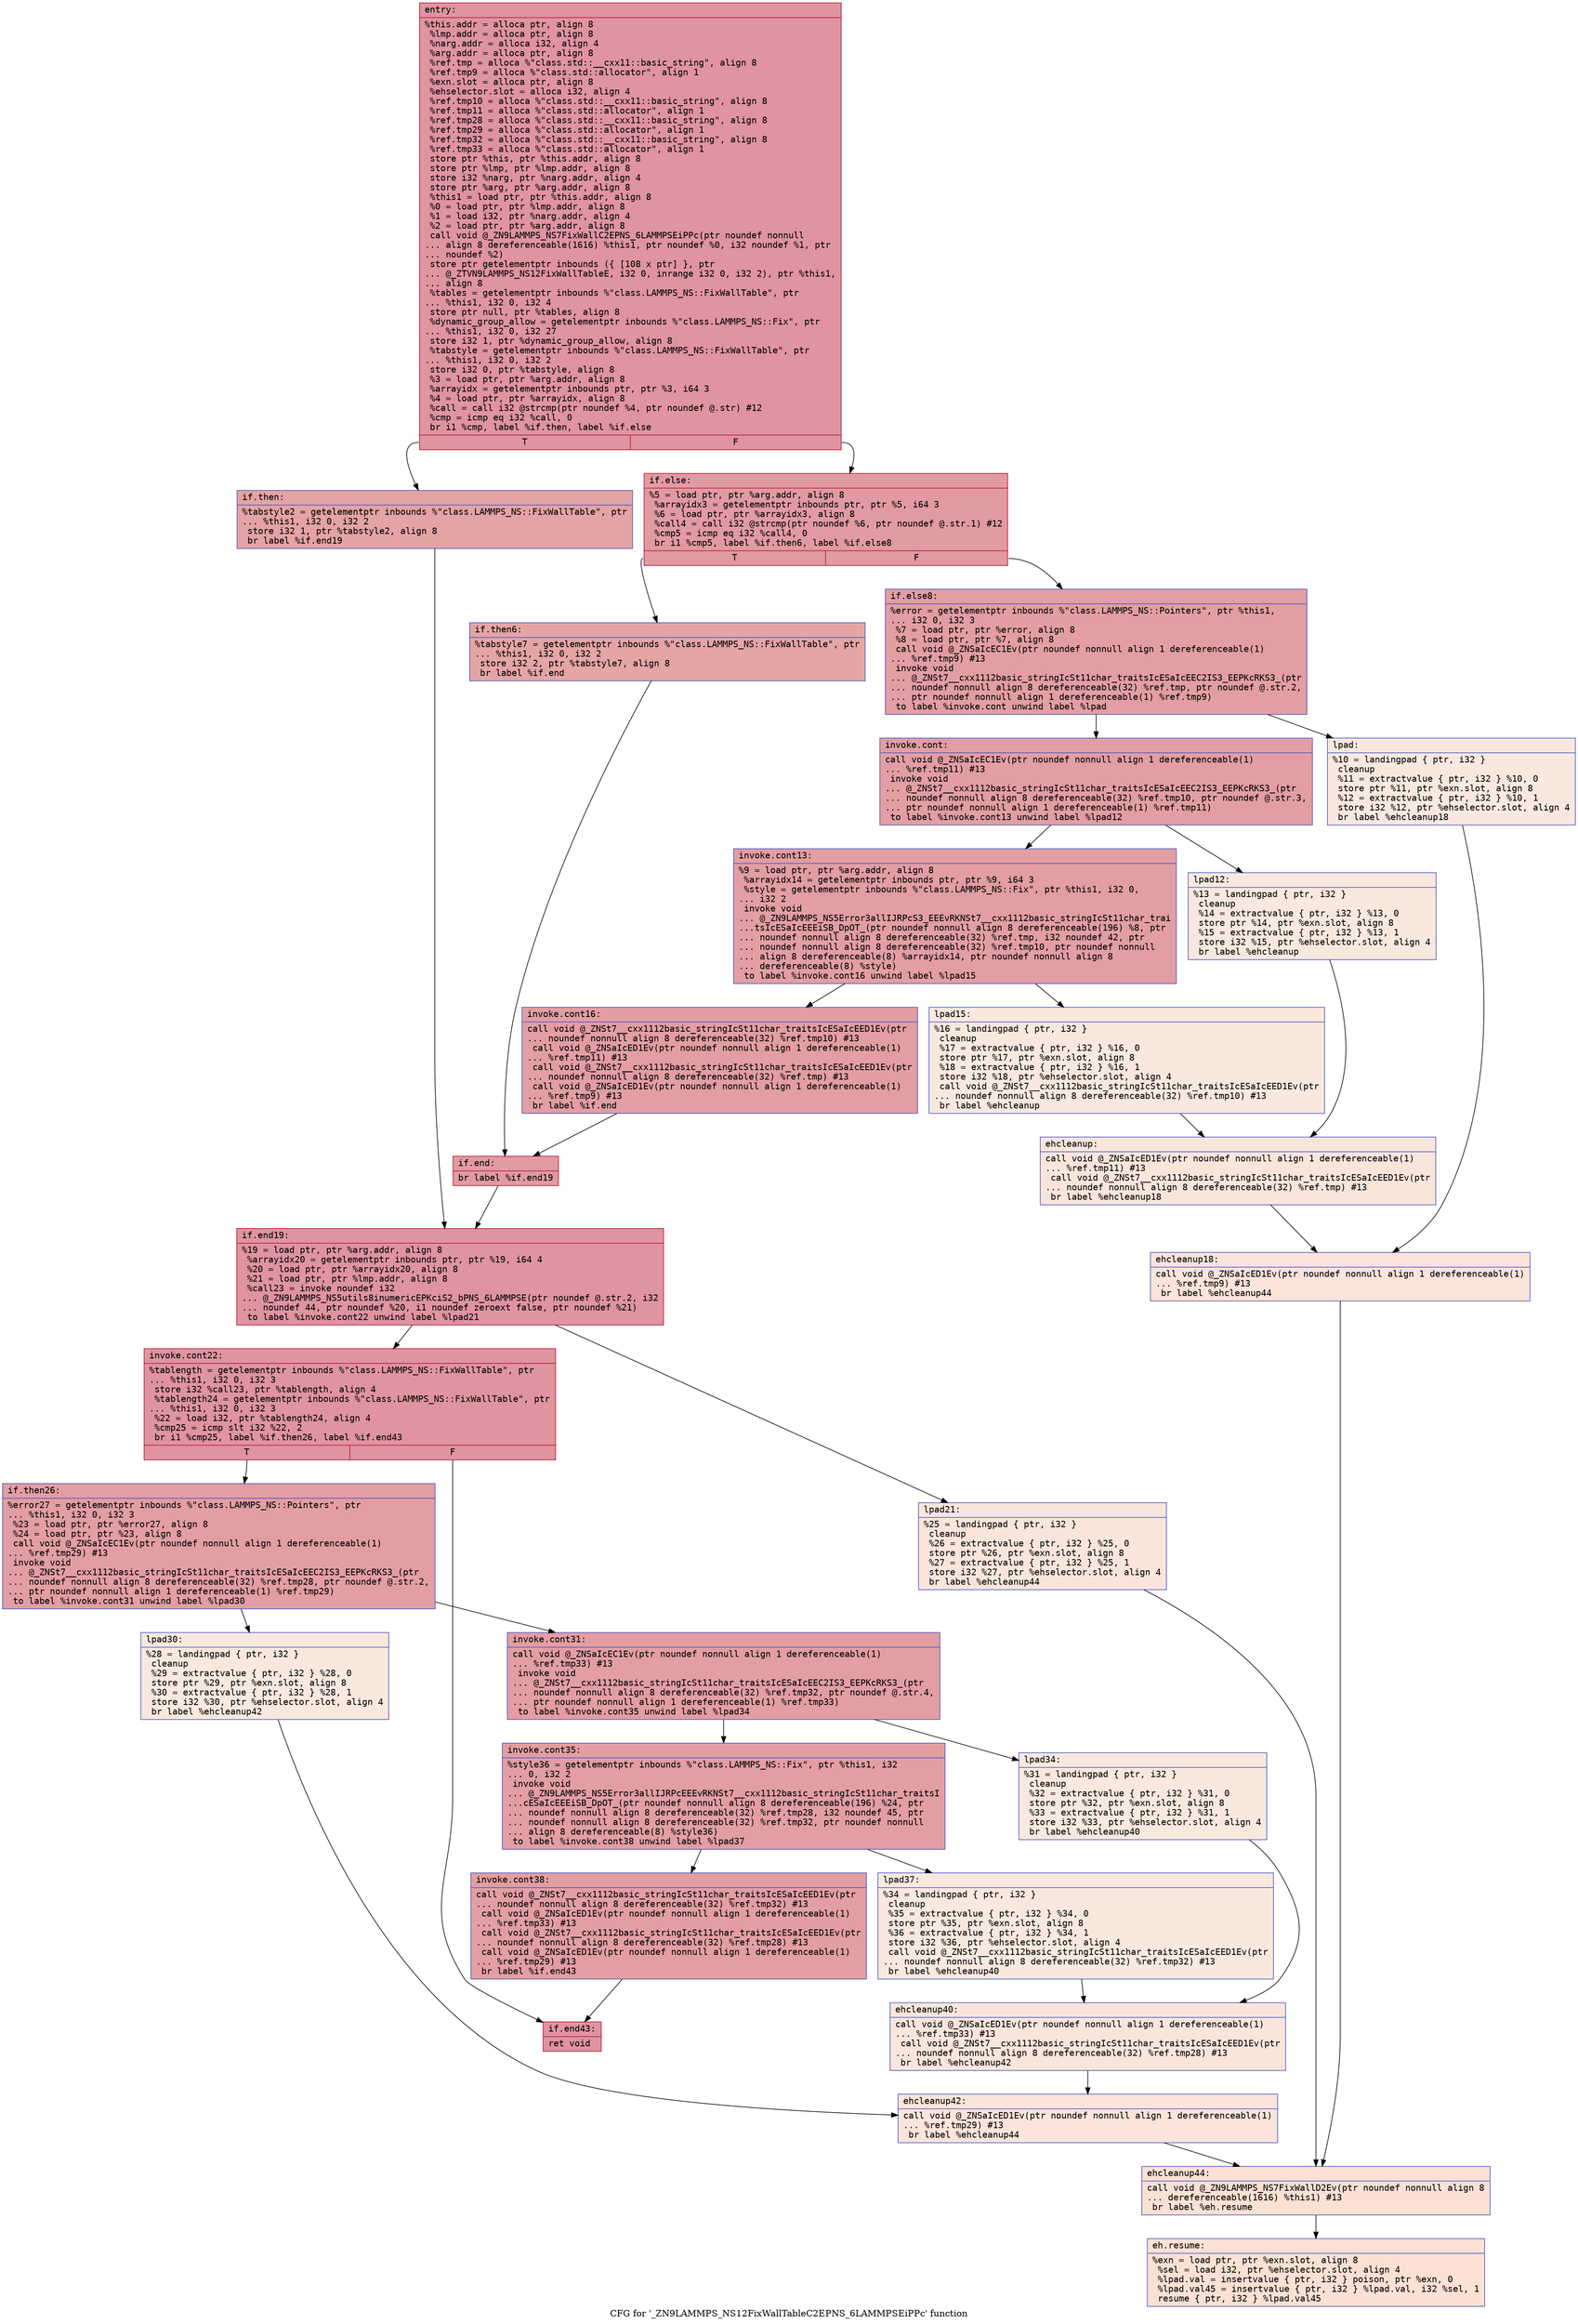 digraph "CFG for '_ZN9LAMMPS_NS12FixWallTableC2EPNS_6LAMMPSEiPPc' function" {
	label="CFG for '_ZN9LAMMPS_NS12FixWallTableC2EPNS_6LAMMPSEiPPc' function";

	Node0x560f40cbf370 [shape=record,color="#b70d28ff", style=filled, fillcolor="#b70d2870" fontname="Courier",label="{entry:\l|  %this.addr = alloca ptr, align 8\l  %lmp.addr = alloca ptr, align 8\l  %narg.addr = alloca i32, align 4\l  %arg.addr = alloca ptr, align 8\l  %ref.tmp = alloca %\"class.std::__cxx11::basic_string\", align 8\l  %ref.tmp9 = alloca %\"class.std::allocator\", align 1\l  %exn.slot = alloca ptr, align 8\l  %ehselector.slot = alloca i32, align 4\l  %ref.tmp10 = alloca %\"class.std::__cxx11::basic_string\", align 8\l  %ref.tmp11 = alloca %\"class.std::allocator\", align 1\l  %ref.tmp28 = alloca %\"class.std::__cxx11::basic_string\", align 8\l  %ref.tmp29 = alloca %\"class.std::allocator\", align 1\l  %ref.tmp32 = alloca %\"class.std::__cxx11::basic_string\", align 8\l  %ref.tmp33 = alloca %\"class.std::allocator\", align 1\l  store ptr %this, ptr %this.addr, align 8\l  store ptr %lmp, ptr %lmp.addr, align 8\l  store i32 %narg, ptr %narg.addr, align 4\l  store ptr %arg, ptr %arg.addr, align 8\l  %this1 = load ptr, ptr %this.addr, align 8\l  %0 = load ptr, ptr %lmp.addr, align 8\l  %1 = load i32, ptr %narg.addr, align 4\l  %2 = load ptr, ptr %arg.addr, align 8\l  call void @_ZN9LAMMPS_NS7FixWallC2EPNS_6LAMMPSEiPPc(ptr noundef nonnull\l... align 8 dereferenceable(1616) %this1, ptr noundef %0, i32 noundef %1, ptr\l... noundef %2)\l  store ptr getelementptr inbounds (\{ [108 x ptr] \}, ptr\l... @_ZTVN9LAMMPS_NS12FixWallTableE, i32 0, inrange i32 0, i32 2), ptr %this1,\l... align 8\l  %tables = getelementptr inbounds %\"class.LAMMPS_NS::FixWallTable\", ptr\l... %this1, i32 0, i32 4\l  store ptr null, ptr %tables, align 8\l  %dynamic_group_allow = getelementptr inbounds %\"class.LAMMPS_NS::Fix\", ptr\l... %this1, i32 0, i32 27\l  store i32 1, ptr %dynamic_group_allow, align 8\l  %tabstyle = getelementptr inbounds %\"class.LAMMPS_NS::FixWallTable\", ptr\l... %this1, i32 0, i32 2\l  store i32 0, ptr %tabstyle, align 8\l  %3 = load ptr, ptr %arg.addr, align 8\l  %arrayidx = getelementptr inbounds ptr, ptr %3, i64 3\l  %4 = load ptr, ptr %arrayidx, align 8\l  %call = call i32 @strcmp(ptr noundef %4, ptr noundef @.str) #12\l  %cmp = icmp eq i32 %call, 0\l  br i1 %cmp, label %if.then, label %if.else\l|{<s0>T|<s1>F}}"];
	Node0x560f40cbf370:s0 -> Node0x560f40cbf910[tooltip="entry -> if.then\nProbability 37.50%" ];
	Node0x560f40cbf370:s1 -> Node0x560f40cc19c0[tooltip="entry -> if.else\nProbability 62.50%" ];
	Node0x560f40cbf910 [shape=record,color="#3d50c3ff", style=filled, fillcolor="#c32e3170" fontname="Courier",label="{if.then:\l|  %tabstyle2 = getelementptr inbounds %\"class.LAMMPS_NS::FixWallTable\", ptr\l... %this1, i32 0, i32 2\l  store i32 1, ptr %tabstyle2, align 8\l  br label %if.end19\l}"];
	Node0x560f40cbf910 -> Node0x560f40cc1c80[tooltip="if.then -> if.end19\nProbability 100.00%" ];
	Node0x560f40cc19c0 [shape=record,color="#b70d28ff", style=filled, fillcolor="#bb1b2c70" fontname="Courier",label="{if.else:\l|  %5 = load ptr, ptr %arg.addr, align 8\l  %arrayidx3 = getelementptr inbounds ptr, ptr %5, i64 3\l  %6 = load ptr, ptr %arrayidx3, align 8\l  %call4 = call i32 @strcmp(ptr noundef %6, ptr noundef @.str.1) #12\l  %cmp5 = icmp eq i32 %call4, 0\l  br i1 %cmp5, label %if.then6, label %if.else8\l|{<s0>T|<s1>F}}"];
	Node0x560f40cc19c0:s0 -> Node0x560f40cc2120[tooltip="if.else -> if.then6\nProbability 37.50%" ];
	Node0x560f40cc19c0:s1 -> Node0x560f40cc21a0[tooltip="if.else -> if.else8\nProbability 62.50%" ];
	Node0x560f40cc2120 [shape=record,color="#3d50c3ff", style=filled, fillcolor="#c5333470" fontname="Courier",label="{if.then6:\l|  %tabstyle7 = getelementptr inbounds %\"class.LAMMPS_NS::FixWallTable\", ptr\l... %this1, i32 0, i32 2\l  store i32 2, ptr %tabstyle7, align 8\l  br label %if.end\l}"];
	Node0x560f40cc2120 -> Node0x560f40cc24c0[tooltip="if.then6 -> if.end\nProbability 100.00%" ];
	Node0x560f40cc21a0 [shape=record,color="#3d50c3ff", style=filled, fillcolor="#be242e70" fontname="Courier",label="{if.else8:\l|  %error = getelementptr inbounds %\"class.LAMMPS_NS::Pointers\", ptr %this1,\l... i32 0, i32 3\l  %7 = load ptr, ptr %error, align 8\l  %8 = load ptr, ptr %7, align 8\l  call void @_ZNSaIcEC1Ev(ptr noundef nonnull align 1 dereferenceable(1)\l... %ref.tmp9) #13\l  invoke void\l... @_ZNSt7__cxx1112basic_stringIcSt11char_traitsIcESaIcEEC2IS3_EEPKcRKS3_(ptr\l... noundef nonnull align 8 dereferenceable(32) %ref.tmp, ptr noundef @.str.2,\l... ptr noundef nonnull align 1 dereferenceable(1) %ref.tmp9)\l          to label %invoke.cont unwind label %lpad\l}"];
	Node0x560f40cc21a0 -> Node0x560f40cc2a70[tooltip="if.else8 -> invoke.cont\nProbability 100.00%" ];
	Node0x560f40cc21a0 -> Node0x560f40cc2b50[tooltip="if.else8 -> lpad\nProbability 0.00%" ];
	Node0x560f40cc2a70 [shape=record,color="#3d50c3ff", style=filled, fillcolor="#be242e70" fontname="Courier",label="{invoke.cont:\l|  call void @_ZNSaIcEC1Ev(ptr noundef nonnull align 1 dereferenceable(1)\l... %ref.tmp11) #13\l  invoke void\l... @_ZNSt7__cxx1112basic_stringIcSt11char_traitsIcESaIcEEC2IS3_EEPKcRKS3_(ptr\l... noundef nonnull align 8 dereferenceable(32) %ref.tmp10, ptr noundef @.str.3,\l... ptr noundef nonnull align 1 dereferenceable(1) %ref.tmp11)\l          to label %invoke.cont13 unwind label %lpad12\l}"];
	Node0x560f40cc2a70 -> Node0x560f40cc2ee0[tooltip="invoke.cont -> invoke.cont13\nProbability 100.00%" ];
	Node0x560f40cc2a70 -> Node0x560f40cc2f30[tooltip="invoke.cont -> lpad12\nProbability 0.00%" ];
	Node0x560f40cc2ee0 [shape=record,color="#3d50c3ff", style=filled, fillcolor="#be242e70" fontname="Courier",label="{invoke.cont13:\l|  %9 = load ptr, ptr %arg.addr, align 8\l  %arrayidx14 = getelementptr inbounds ptr, ptr %9, i64 3\l  %style = getelementptr inbounds %\"class.LAMMPS_NS::Fix\", ptr %this1, i32 0,\l... i32 2\l  invoke void\l... @_ZN9LAMMPS_NS5Error3allIJRPcS3_EEEvRKNSt7__cxx1112basic_stringIcSt11char_trai\l...tsIcESaIcEEEiSB_DpOT_(ptr noundef nonnull align 8 dereferenceable(196) %8, ptr\l... noundef nonnull align 8 dereferenceable(32) %ref.tmp, i32 noundef 42, ptr\l... noundef nonnull align 8 dereferenceable(32) %ref.tmp10, ptr noundef nonnull\l... align 8 dereferenceable(8) %arrayidx14, ptr noundef nonnull align 8\l... dereferenceable(8) %style)\l          to label %invoke.cont16 unwind label %lpad15\l}"];
	Node0x560f40cc2ee0 -> Node0x560f40cc2e90[tooltip="invoke.cont13 -> invoke.cont16\nProbability 100.00%" ];
	Node0x560f40cc2ee0 -> Node0x560f40cc3410[tooltip="invoke.cont13 -> lpad15\nProbability 0.00%" ];
	Node0x560f40cc2e90 [shape=record,color="#3d50c3ff", style=filled, fillcolor="#be242e70" fontname="Courier",label="{invoke.cont16:\l|  call void @_ZNSt7__cxx1112basic_stringIcSt11char_traitsIcESaIcEED1Ev(ptr\l... noundef nonnull align 8 dereferenceable(32) %ref.tmp10) #13\l  call void @_ZNSaIcED1Ev(ptr noundef nonnull align 1 dereferenceable(1)\l... %ref.tmp11) #13\l  call void @_ZNSt7__cxx1112basic_stringIcSt11char_traitsIcESaIcEED1Ev(ptr\l... noundef nonnull align 8 dereferenceable(32) %ref.tmp) #13\l  call void @_ZNSaIcED1Ev(ptr noundef nonnull align 1 dereferenceable(1)\l... %ref.tmp9) #13\l  br label %if.end\l}"];
	Node0x560f40cc2e90 -> Node0x560f40cc24c0[tooltip="invoke.cont16 -> if.end\nProbability 100.00%" ];
	Node0x560f40cc2b50 [shape=record,color="#3d50c3ff", style=filled, fillcolor="#f2cab570" fontname="Courier",label="{lpad:\l|  %10 = landingpad \{ ptr, i32 \}\l          cleanup\l  %11 = extractvalue \{ ptr, i32 \} %10, 0\l  store ptr %11, ptr %exn.slot, align 8\l  %12 = extractvalue \{ ptr, i32 \} %10, 1\l  store i32 %12, ptr %ehselector.slot, align 4\l  br label %ehcleanup18\l}"];
	Node0x560f40cc2b50 -> Node0x560f40cc4080[tooltip="lpad -> ehcleanup18\nProbability 100.00%" ];
	Node0x560f40cc2f30 [shape=record,color="#3d50c3ff", style=filled, fillcolor="#f2cab570" fontname="Courier",label="{lpad12:\l|  %13 = landingpad \{ ptr, i32 \}\l          cleanup\l  %14 = extractvalue \{ ptr, i32 \} %13, 0\l  store ptr %14, ptr %exn.slot, align 8\l  %15 = extractvalue \{ ptr, i32 \} %13, 1\l  store i32 %15, ptr %ehselector.slot, align 4\l  br label %ehcleanup\l}"];
	Node0x560f40cc2f30 -> Node0x560f40cc4450[tooltip="lpad12 -> ehcleanup\nProbability 100.00%" ];
	Node0x560f40cc3410 [shape=record,color="#3d50c3ff", style=filled, fillcolor="#f2cab570" fontname="Courier",label="{lpad15:\l|  %16 = landingpad \{ ptr, i32 \}\l          cleanup\l  %17 = extractvalue \{ ptr, i32 \} %16, 0\l  store ptr %17, ptr %exn.slot, align 8\l  %18 = extractvalue \{ ptr, i32 \} %16, 1\l  store i32 %18, ptr %ehselector.slot, align 4\l  call void @_ZNSt7__cxx1112basic_stringIcSt11char_traitsIcESaIcEED1Ev(ptr\l... noundef nonnull align 8 dereferenceable(32) %ref.tmp10) #13\l  br label %ehcleanup\l}"];
	Node0x560f40cc3410 -> Node0x560f40cc4450[tooltip="lpad15 -> ehcleanup\nProbability 100.00%" ];
	Node0x560f40cc4450 [shape=record,color="#3d50c3ff", style=filled, fillcolor="#f4c5ad70" fontname="Courier",label="{ehcleanup:\l|  call void @_ZNSaIcED1Ev(ptr noundef nonnull align 1 dereferenceable(1)\l... %ref.tmp11) #13\l  call void @_ZNSt7__cxx1112basic_stringIcSt11char_traitsIcESaIcEED1Ev(ptr\l... noundef nonnull align 8 dereferenceable(32) %ref.tmp) #13\l  br label %ehcleanup18\l}"];
	Node0x560f40cc4450 -> Node0x560f40cc4080[tooltip="ehcleanup -> ehcleanup18\nProbability 100.00%" ];
	Node0x560f40cc4080 [shape=record,color="#3d50c3ff", style=filled, fillcolor="#f5c1a970" fontname="Courier",label="{ehcleanup18:\l|  call void @_ZNSaIcED1Ev(ptr noundef nonnull align 1 dereferenceable(1)\l... %ref.tmp9) #13\l  br label %ehcleanup44\l}"];
	Node0x560f40cc4080 -> Node0x560f40cc5570[tooltip="ehcleanup18 -> ehcleanup44\nProbability 100.00%" ];
	Node0x560f40cc24c0 [shape=record,color="#b70d28ff", style=filled, fillcolor="#bb1b2c70" fontname="Courier",label="{if.end:\l|  br label %if.end19\l}"];
	Node0x560f40cc24c0 -> Node0x560f40cc1c80[tooltip="if.end -> if.end19\nProbability 100.00%" ];
	Node0x560f40cc1c80 [shape=record,color="#b70d28ff", style=filled, fillcolor="#b70d2870" fontname="Courier",label="{if.end19:\l|  %19 = load ptr, ptr %arg.addr, align 8\l  %arrayidx20 = getelementptr inbounds ptr, ptr %19, i64 4\l  %20 = load ptr, ptr %arrayidx20, align 8\l  %21 = load ptr, ptr %lmp.addr, align 8\l  %call23 = invoke noundef i32\l... @_ZN9LAMMPS_NS5utils8inumericEPKciS2_bPNS_6LAMMPSE(ptr noundef @.str.2, i32\l... noundef 44, ptr noundef %20, i1 noundef zeroext false, ptr noundef %21)\l          to label %invoke.cont22 unwind label %lpad21\l}"];
	Node0x560f40cc1c80 -> Node0x560f40cc5ff0[tooltip="if.end19 -> invoke.cont22\nProbability 100.00%" ];
	Node0x560f40cc1c80 -> Node0x560f40cc6070[tooltip="if.end19 -> lpad21\nProbability 0.00%" ];
	Node0x560f40cc5ff0 [shape=record,color="#b70d28ff", style=filled, fillcolor="#b70d2870" fontname="Courier",label="{invoke.cont22:\l|  %tablength = getelementptr inbounds %\"class.LAMMPS_NS::FixWallTable\", ptr\l... %this1, i32 0, i32 3\l  store i32 %call23, ptr %tablength, align 4\l  %tablength24 = getelementptr inbounds %\"class.LAMMPS_NS::FixWallTable\", ptr\l... %this1, i32 0, i32 3\l  %22 = load i32, ptr %tablength24, align 4\l  %cmp25 = icmp slt i32 %22, 2\l  br i1 %cmp25, label %if.then26, label %if.end43\l|{<s0>T|<s1>F}}"];
	Node0x560f40cc5ff0:s0 -> Node0x560f40cc6700[tooltip="invoke.cont22 -> if.then26\nProbability 50.00%" ];
	Node0x560f40cc5ff0:s1 -> Node0x560f40cc6780[tooltip="invoke.cont22 -> if.end43\nProbability 50.00%" ];
	Node0x560f40cc6700 [shape=record,color="#3d50c3ff", style=filled, fillcolor="#be242e70" fontname="Courier",label="{if.then26:\l|  %error27 = getelementptr inbounds %\"class.LAMMPS_NS::Pointers\", ptr\l... %this1, i32 0, i32 3\l  %23 = load ptr, ptr %error27, align 8\l  %24 = load ptr, ptr %23, align 8\l  call void @_ZNSaIcEC1Ev(ptr noundef nonnull align 1 dereferenceable(1)\l... %ref.tmp29) #13\l  invoke void\l... @_ZNSt7__cxx1112basic_stringIcSt11char_traitsIcESaIcEEC2IS3_EEPKcRKS3_(ptr\l... noundef nonnull align 8 dereferenceable(32) %ref.tmp28, ptr noundef @.str.2,\l... ptr noundef nonnull align 1 dereferenceable(1) %ref.tmp29)\l          to label %invoke.cont31 unwind label %lpad30\l}"];
	Node0x560f40cc6700 -> Node0x560f40cc6c70[tooltip="if.then26 -> invoke.cont31\nProbability 100.00%" ];
	Node0x560f40cc6700 -> Node0x560f40cc6cf0[tooltip="if.then26 -> lpad30\nProbability 0.00%" ];
	Node0x560f40cc6c70 [shape=record,color="#3d50c3ff", style=filled, fillcolor="#be242e70" fontname="Courier",label="{invoke.cont31:\l|  call void @_ZNSaIcEC1Ev(ptr noundef nonnull align 1 dereferenceable(1)\l... %ref.tmp33) #13\l  invoke void\l... @_ZNSt7__cxx1112basic_stringIcSt11char_traitsIcESaIcEEC2IS3_EEPKcRKS3_(ptr\l... noundef nonnull align 8 dereferenceable(32) %ref.tmp32, ptr noundef @.str.4,\l... ptr noundef nonnull align 1 dereferenceable(1) %ref.tmp33)\l          to label %invoke.cont35 unwind label %lpad34\l}"];
	Node0x560f40cc6c70 -> Node0x560f40cc6f50[tooltip="invoke.cont31 -> invoke.cont35\nProbability 100.00%" ];
	Node0x560f40cc6c70 -> Node0x560f40cc6fa0[tooltip="invoke.cont31 -> lpad34\nProbability 0.00%" ];
	Node0x560f40cc6f50 [shape=record,color="#3d50c3ff", style=filled, fillcolor="#be242e70" fontname="Courier",label="{invoke.cont35:\l|  %style36 = getelementptr inbounds %\"class.LAMMPS_NS::Fix\", ptr %this1, i32\l... 0, i32 2\l  invoke void\l... @_ZN9LAMMPS_NS5Error3allIJRPcEEEvRKNSt7__cxx1112basic_stringIcSt11char_traitsI\l...cESaIcEEEiSB_DpOT_(ptr noundef nonnull align 8 dereferenceable(196) %24, ptr\l... noundef nonnull align 8 dereferenceable(32) %ref.tmp28, i32 noundef 45, ptr\l... noundef nonnull align 8 dereferenceable(32) %ref.tmp32, ptr noundef nonnull\l... align 8 dereferenceable(8) %style36)\l          to label %invoke.cont38 unwind label %lpad37\l}"];
	Node0x560f40cc6f50 -> Node0x560f40cc6f00[tooltip="invoke.cont35 -> invoke.cont38\nProbability 100.00%" ];
	Node0x560f40cc6f50 -> Node0x560f40cc7390[tooltip="invoke.cont35 -> lpad37\nProbability 0.00%" ];
	Node0x560f40cc6f00 [shape=record,color="#3d50c3ff", style=filled, fillcolor="#be242e70" fontname="Courier",label="{invoke.cont38:\l|  call void @_ZNSt7__cxx1112basic_stringIcSt11char_traitsIcESaIcEED1Ev(ptr\l... noundef nonnull align 8 dereferenceable(32) %ref.tmp32) #13\l  call void @_ZNSaIcED1Ev(ptr noundef nonnull align 1 dereferenceable(1)\l... %ref.tmp33) #13\l  call void @_ZNSt7__cxx1112basic_stringIcSt11char_traitsIcESaIcEED1Ev(ptr\l... noundef nonnull align 8 dereferenceable(32) %ref.tmp28) #13\l  call void @_ZNSaIcED1Ev(ptr noundef nonnull align 1 dereferenceable(1)\l... %ref.tmp29) #13\l  br label %if.end43\l}"];
	Node0x560f40cc6f00 -> Node0x560f40cc6780[tooltip="invoke.cont38 -> if.end43\nProbability 100.00%" ];
	Node0x560f40cc6070 [shape=record,color="#3d50c3ff", style=filled, fillcolor="#f4c5ad70" fontname="Courier",label="{lpad21:\l|  %25 = landingpad \{ ptr, i32 \}\l          cleanup\l  %26 = extractvalue \{ ptr, i32 \} %25, 0\l  store ptr %26, ptr %exn.slot, align 8\l  %27 = extractvalue \{ ptr, i32 \} %25, 1\l  store i32 %27, ptr %ehselector.slot, align 4\l  br label %ehcleanup44\l}"];
	Node0x560f40cc6070 -> Node0x560f40cc5570[tooltip="lpad21 -> ehcleanup44\nProbability 100.00%" ];
	Node0x560f40cc6cf0 [shape=record,color="#3d50c3ff", style=filled, fillcolor="#f2cab570" fontname="Courier",label="{lpad30:\l|  %28 = landingpad \{ ptr, i32 \}\l          cleanup\l  %29 = extractvalue \{ ptr, i32 \} %28, 0\l  store ptr %29, ptr %exn.slot, align 8\l  %30 = extractvalue \{ ptr, i32 \} %28, 1\l  store i32 %30, ptr %ehselector.slot, align 4\l  br label %ehcleanup42\l}"];
	Node0x560f40cc6cf0 -> Node0x560f40cc8120[tooltip="lpad30 -> ehcleanup42\nProbability 100.00%" ];
	Node0x560f40cc6fa0 [shape=record,color="#3d50c3ff", style=filled, fillcolor="#f2cab570" fontname="Courier",label="{lpad34:\l|  %31 = landingpad \{ ptr, i32 \}\l          cleanup\l  %32 = extractvalue \{ ptr, i32 \} %31, 0\l  store ptr %32, ptr %exn.slot, align 8\l  %33 = extractvalue \{ ptr, i32 \} %31, 1\l  store i32 %33, ptr %ehselector.slot, align 4\l  br label %ehcleanup40\l}"];
	Node0x560f40cc6fa0 -> Node0x560f40cc8490[tooltip="lpad34 -> ehcleanup40\nProbability 100.00%" ];
	Node0x560f40cc7390 [shape=record,color="#3d50c3ff", style=filled, fillcolor="#f2cab570" fontname="Courier",label="{lpad37:\l|  %34 = landingpad \{ ptr, i32 \}\l          cleanup\l  %35 = extractvalue \{ ptr, i32 \} %34, 0\l  store ptr %35, ptr %exn.slot, align 8\l  %36 = extractvalue \{ ptr, i32 \} %34, 1\l  store i32 %36, ptr %ehselector.slot, align 4\l  call void @_ZNSt7__cxx1112basic_stringIcSt11char_traitsIcESaIcEED1Ev(ptr\l... noundef nonnull align 8 dereferenceable(32) %ref.tmp32) #13\l  br label %ehcleanup40\l}"];
	Node0x560f40cc7390 -> Node0x560f40cc8490[tooltip="lpad37 -> ehcleanup40\nProbability 100.00%" ];
	Node0x560f40cc8490 [shape=record,color="#3d50c3ff", style=filled, fillcolor="#f4c5ad70" fontname="Courier",label="{ehcleanup40:\l|  call void @_ZNSaIcED1Ev(ptr noundef nonnull align 1 dereferenceable(1)\l... %ref.tmp33) #13\l  call void @_ZNSt7__cxx1112basic_stringIcSt11char_traitsIcESaIcEED1Ev(ptr\l... noundef nonnull align 8 dereferenceable(32) %ref.tmp28) #13\l  br label %ehcleanup42\l}"];
	Node0x560f40cc8490 -> Node0x560f40cc8120[tooltip="ehcleanup40 -> ehcleanup42\nProbability 100.00%" ];
	Node0x560f40cc8120 [shape=record,color="#3d50c3ff", style=filled, fillcolor="#f5c1a970" fontname="Courier",label="{ehcleanup42:\l|  call void @_ZNSaIcED1Ev(ptr noundef nonnull align 1 dereferenceable(1)\l... %ref.tmp29) #13\l  br label %ehcleanup44\l}"];
	Node0x560f40cc8120 -> Node0x560f40cc5570[tooltip="ehcleanup42 -> ehcleanup44\nProbability 100.00%" ];
	Node0x560f40cc6780 [shape=record,color="#b70d28ff", style=filled, fillcolor="#b70d2870" fontname="Courier",label="{if.end43:\l|  ret void\l}"];
	Node0x560f40cc5570 [shape=record,color="#3d50c3ff", style=filled, fillcolor="#f7b99e70" fontname="Courier",label="{ehcleanup44:\l|  call void @_ZN9LAMMPS_NS7FixWallD2Ev(ptr noundef nonnull align 8\l... dereferenceable(1616) %this1) #13\l  br label %eh.resume\l}"];
	Node0x560f40cc5570 -> Node0x560f40cc9020[tooltip="ehcleanup44 -> eh.resume\nProbability 100.00%" ];
	Node0x560f40cc9020 [shape=record,color="#3d50c3ff", style=filled, fillcolor="#f7b99e70" fontname="Courier",label="{eh.resume:\l|  %exn = load ptr, ptr %exn.slot, align 8\l  %sel = load i32, ptr %ehselector.slot, align 4\l  %lpad.val = insertvalue \{ ptr, i32 \} poison, ptr %exn, 0\l  %lpad.val45 = insertvalue \{ ptr, i32 \} %lpad.val, i32 %sel, 1\l  resume \{ ptr, i32 \} %lpad.val45\l}"];
}
